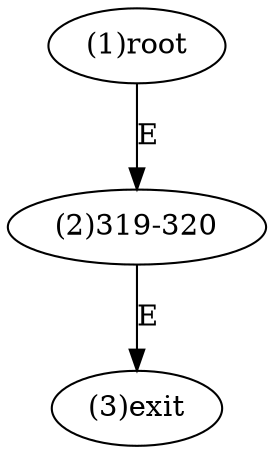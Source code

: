 digraph "" { 
1[ label="(1)root"];
2[ label="(2)319-320"];
3[ label="(3)exit"];
1->2[ label="E"];
2->3[ label="E"];
}